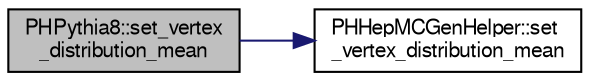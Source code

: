 digraph "PHPythia8::set_vertex_distribution_mean"
{
  bgcolor="transparent";
  edge [fontname="FreeSans",fontsize="10",labelfontname="FreeSans",labelfontsize="10"];
  node [fontname="FreeSans",fontsize="10",shape=record];
  rankdir="LR";
  Node1 [label="PHPythia8::set_vertex\l_distribution_mean",height=0.2,width=0.4,color="black", fillcolor="grey75", style="filled" fontcolor="black"];
  Node1 -> Node2 [color="midnightblue",fontsize="10",style="solid",fontname="FreeSans"];
  Node2 [label="PHHepMCGenHelper::set\l_vertex_distribution_mean",height=0.2,width=0.4,color="black",URL="$dd/d2a/classPHHepMCGenHelper.html#aad7308b0a8bbfcdc2106b5be191ec37e",tooltip="set the mean value of the vertex distribution, use PHENIX units of cm, ns "];
}
